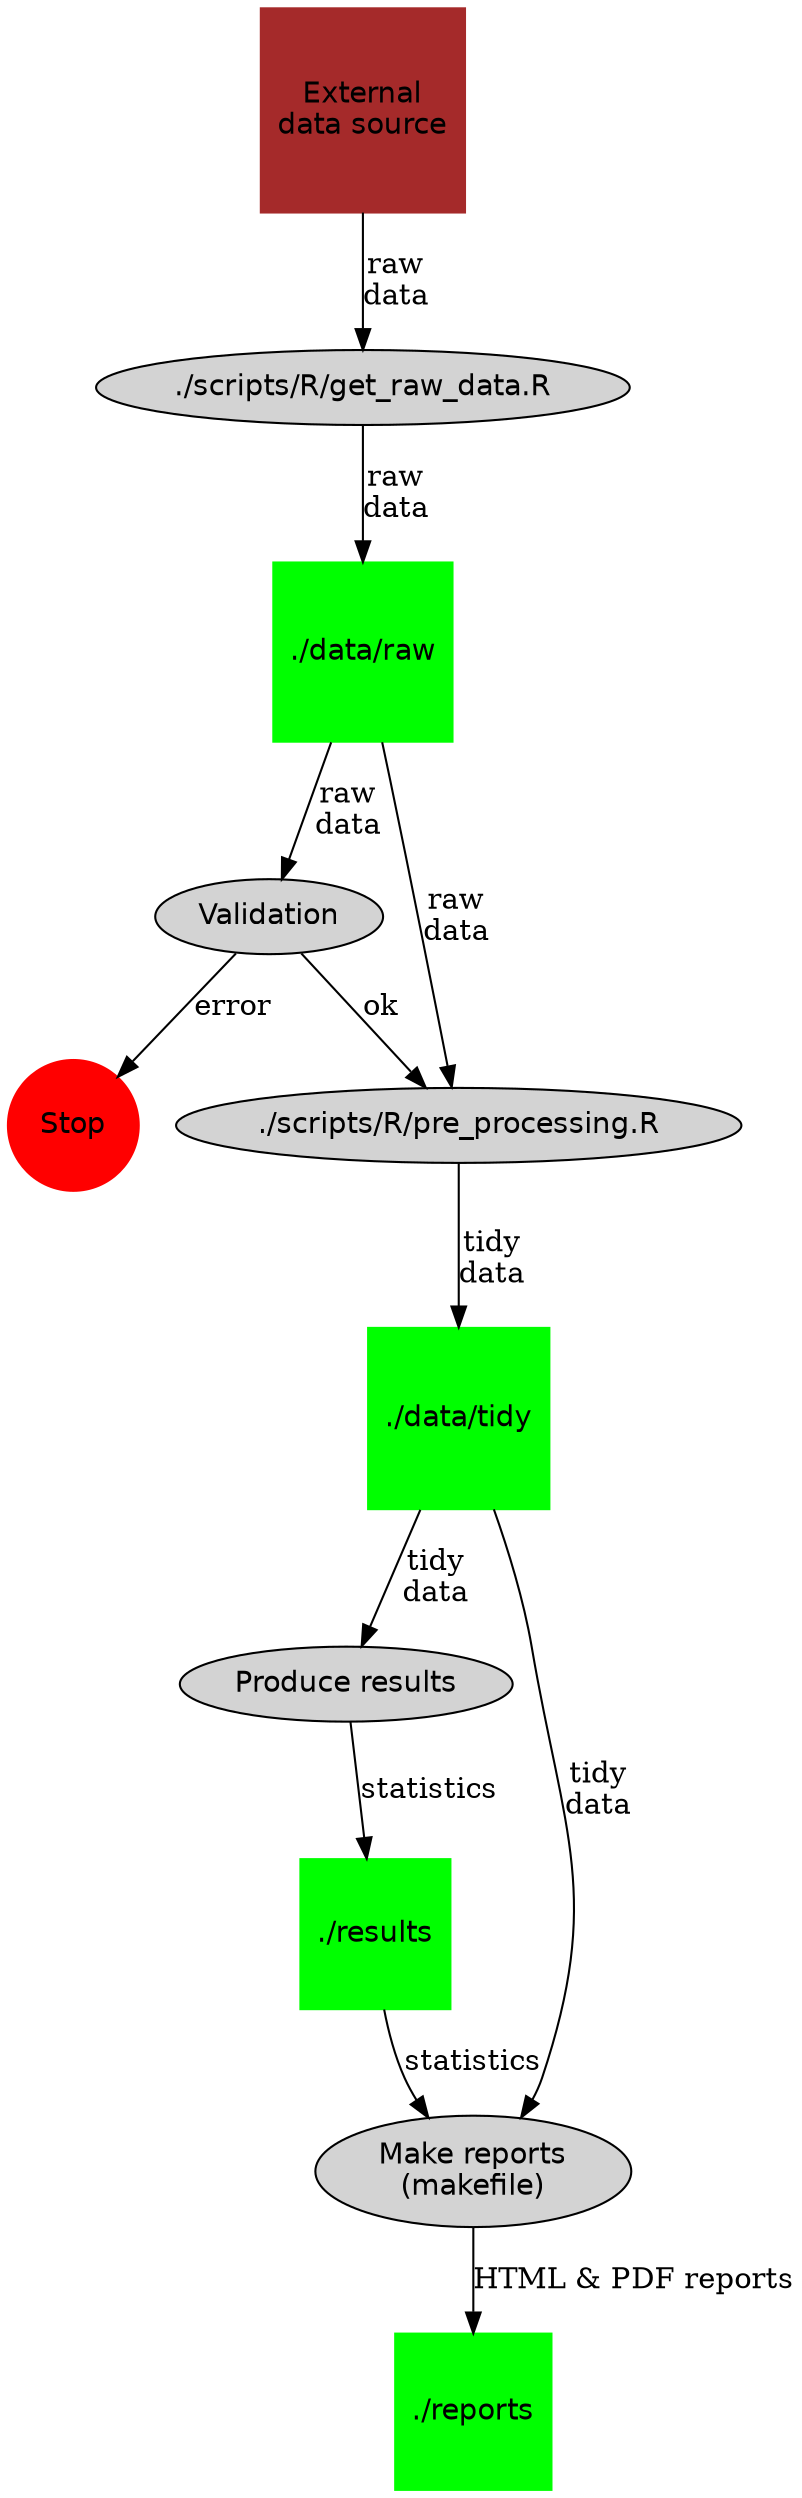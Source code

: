 digraph {
  
  node[style = filled,
       fontname = "helvetica"]
  
  # Nodes
  ## External entities
  data_source[label = "External\ndata source", shape = square, color = Brown];
  
  ## Data stores
  raw_data_store[label = "./data/raw", shape = square, color = Green];
  tidy_data_store[label = "./data/tidy", shape = square, color = Green];
  results_store[label = "./results", shape = square, color = Green];
  reports_store[label = "./reports", shape = square, color = Green];
  
  ## Processes (scripts)
  acquire_data[label = "./scripts/R/get_raw_data.R"]
  validate_data[label = "Validation"];
  pre_process[label = "./scripts/R/pre_processing.R"];
  produce_results[label = "Produce results"];
  make_reports[label = "Make reports\n(makefile)"];
  
  stop[label = "Stop", shape = circle, color = Red]
  
  # Edges (data flows)
  data_source -> acquire_data[label = "raw\ndata"]
  acquire_data -> raw_data_store[label = "raw\ndata"]
  raw_data_store -> validate_data[label = "raw\ndata"];
  validate_data -> pre_process[label = "ok"];
  validate_data -> stop[label = "error"];
  raw_data_store -> pre_process[label = "raw\ndata"]
  pre_process -> tidy_data_store[label = "tidy\ndata"];
  tidy_data_store -> produce_results[label = "tidy\ndata"];
  produce_results -> results_store[label = "statistics"];
  results_store -> make_reports[label = "statistics"];
  tidy_data_store -> make_reports[label = "tidy\ndata"];
  make_reports -> reports_store[label = "HTML & PDF reports"];
}